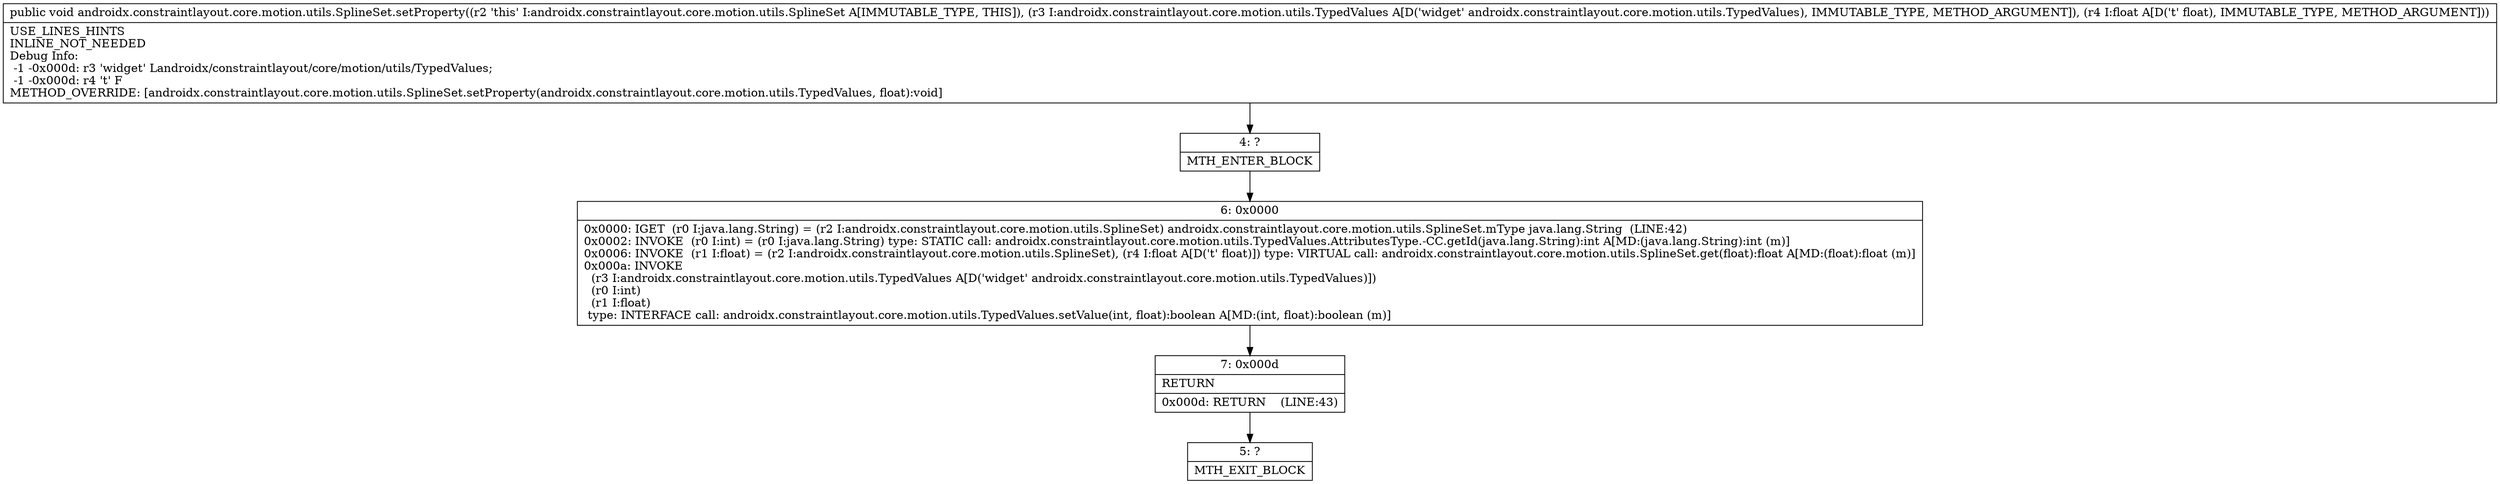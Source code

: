 digraph "CFG forandroidx.constraintlayout.core.motion.utils.SplineSet.setProperty(Landroidx\/constraintlayout\/core\/motion\/utils\/TypedValues;F)V" {
Node_4 [shape=record,label="{4\:\ ?|MTH_ENTER_BLOCK\l}"];
Node_6 [shape=record,label="{6\:\ 0x0000|0x0000: IGET  (r0 I:java.lang.String) = (r2 I:androidx.constraintlayout.core.motion.utils.SplineSet) androidx.constraintlayout.core.motion.utils.SplineSet.mType java.lang.String  (LINE:42)\l0x0002: INVOKE  (r0 I:int) = (r0 I:java.lang.String) type: STATIC call: androidx.constraintlayout.core.motion.utils.TypedValues.AttributesType.\-CC.getId(java.lang.String):int A[MD:(java.lang.String):int (m)]\l0x0006: INVOKE  (r1 I:float) = (r2 I:androidx.constraintlayout.core.motion.utils.SplineSet), (r4 I:float A[D('t' float)]) type: VIRTUAL call: androidx.constraintlayout.core.motion.utils.SplineSet.get(float):float A[MD:(float):float (m)]\l0x000a: INVOKE  \l  (r3 I:androidx.constraintlayout.core.motion.utils.TypedValues A[D('widget' androidx.constraintlayout.core.motion.utils.TypedValues)])\l  (r0 I:int)\l  (r1 I:float)\l type: INTERFACE call: androidx.constraintlayout.core.motion.utils.TypedValues.setValue(int, float):boolean A[MD:(int, float):boolean (m)]\l}"];
Node_7 [shape=record,label="{7\:\ 0x000d|RETURN\l|0x000d: RETURN    (LINE:43)\l}"];
Node_5 [shape=record,label="{5\:\ ?|MTH_EXIT_BLOCK\l}"];
MethodNode[shape=record,label="{public void androidx.constraintlayout.core.motion.utils.SplineSet.setProperty((r2 'this' I:androidx.constraintlayout.core.motion.utils.SplineSet A[IMMUTABLE_TYPE, THIS]), (r3 I:androidx.constraintlayout.core.motion.utils.TypedValues A[D('widget' androidx.constraintlayout.core.motion.utils.TypedValues), IMMUTABLE_TYPE, METHOD_ARGUMENT]), (r4 I:float A[D('t' float), IMMUTABLE_TYPE, METHOD_ARGUMENT]))  | USE_LINES_HINTS\lINLINE_NOT_NEEDED\lDebug Info:\l  \-1 \-0x000d: r3 'widget' Landroidx\/constraintlayout\/core\/motion\/utils\/TypedValues;\l  \-1 \-0x000d: r4 't' F\lMETHOD_OVERRIDE: [androidx.constraintlayout.core.motion.utils.SplineSet.setProperty(androidx.constraintlayout.core.motion.utils.TypedValues, float):void]\l}"];
MethodNode -> Node_4;Node_4 -> Node_6;
Node_6 -> Node_7;
Node_7 -> Node_5;
}

